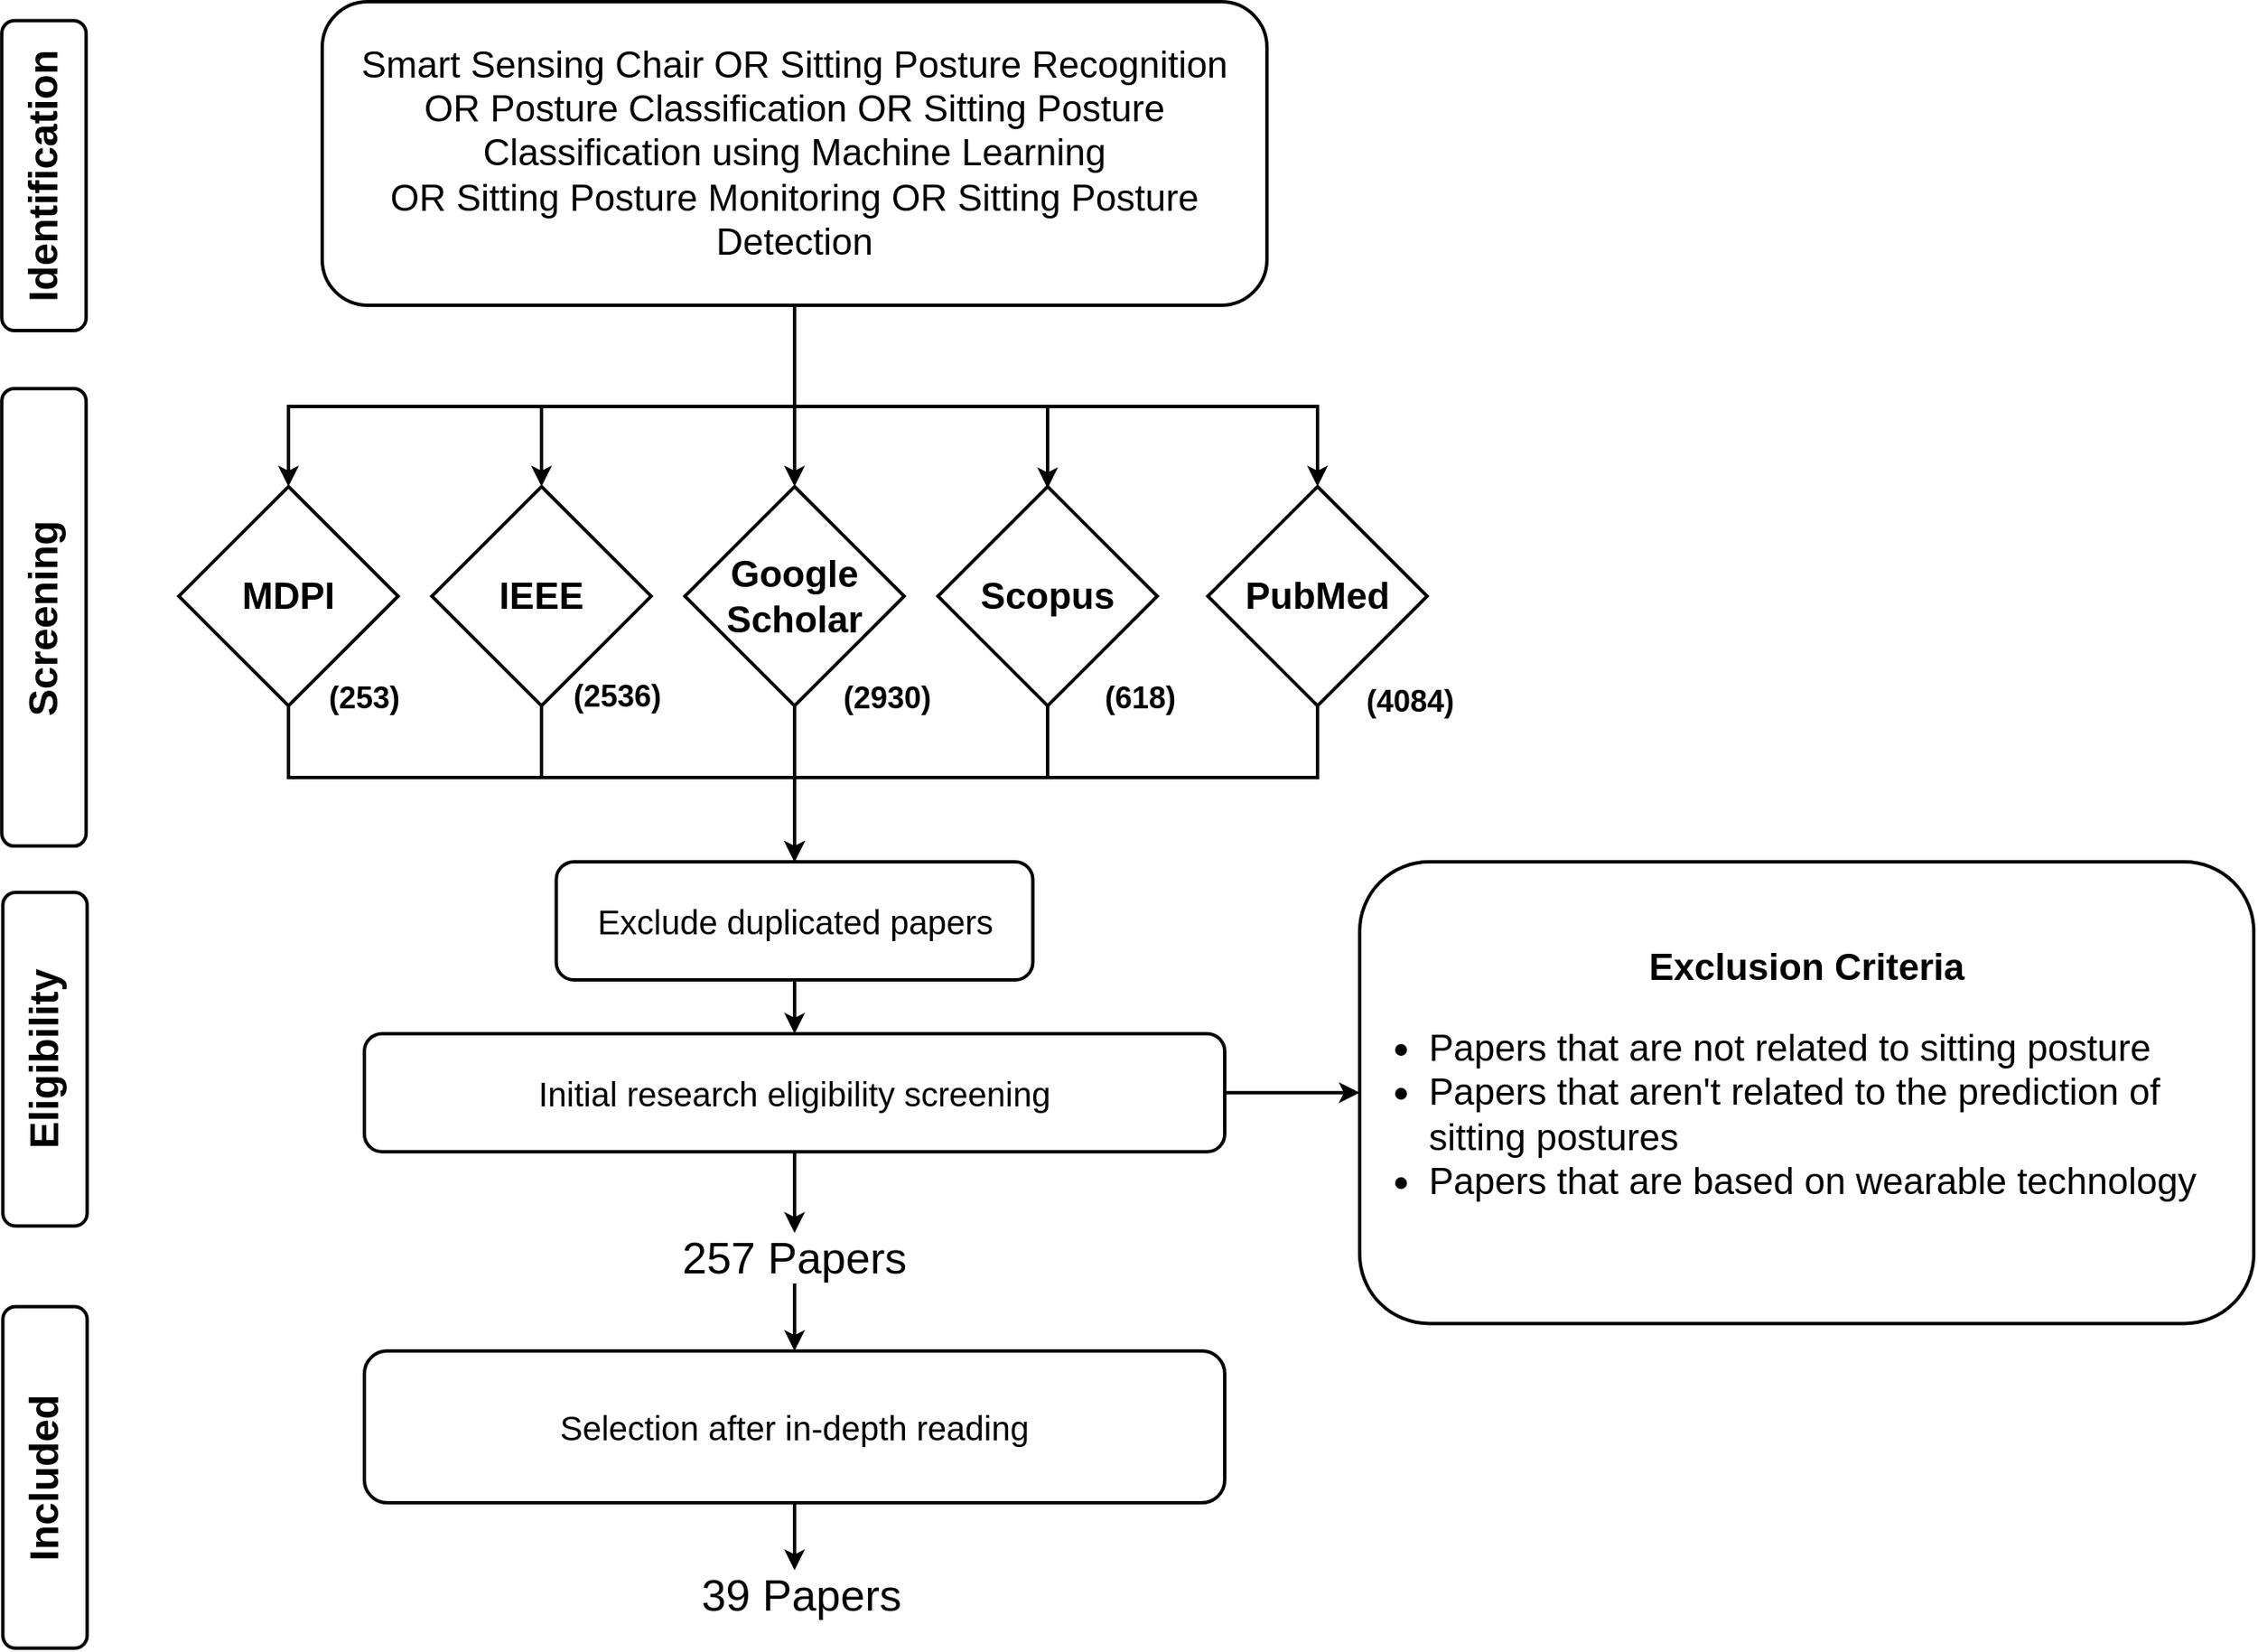 <mxfile version="24.3.0" type="device">
  <diagram name="Page-1" id="h7Py_JcBXn8D_wsGuNnk">
    <mxGraphModel dx="2390" dy="1297" grid="1" gridSize="10" guides="1" tooltips="1" connect="1" arrows="1" fold="1" page="1" pageScale="1" pageWidth="850" pageHeight="1100" math="0" shadow="0">
      <root>
        <mxCell id="0" />
        <mxCell id="1" parent="0" />
        <mxCell id="K94llgApoKq9Pl8ovA2T-1" value="&lt;font style=&quot;font-size: 24px;&quot;&gt;Identification&lt;/font&gt;" style="rounded=1;whiteSpace=wrap;html=1;rotation=-90;fontStyle=1;strokeWidth=2;" parent="1" vertex="1">
          <mxGeometry x="88.19" y="88.12" width="183.75" height="50" as="geometry" />
        </mxCell>
        <mxCell id="K94llgApoKq9Pl8ovA2T-2" value="&lt;font style=&quot;font-size: 24px;&quot;&gt;Screening&lt;br&gt;&lt;/font&gt;" style="rounded=1;whiteSpace=wrap;html=1;rotation=-90;fontStyle=1;strokeWidth=2;" parent="1" vertex="1">
          <mxGeometry x="44.38" y="350" width="271.37" height="50" as="geometry" />
        </mxCell>
        <mxCell id="K94llgApoKq9Pl8ovA2T-3" value="&lt;font style=&quot;font-size: 24px;&quot;&gt;Included&lt;br&gt;&lt;/font&gt;" style="rounded=1;whiteSpace=wrap;html=1;rotation=-90;fontStyle=1;strokeWidth=2;" parent="1" vertex="1">
          <mxGeometry x="79.43" y="860" width="202.5" height="50" as="geometry" />
        </mxCell>
        <mxCell id="K94llgApoKq9Pl8ovA2T-8" style="edgeStyle=orthogonalEdgeStyle;rounded=0;orthogonalLoop=1;jettySize=auto;html=1;entryX=0.5;entryY=0;entryDx=0;entryDy=0;strokeWidth=2;" parent="1" source="K94llgApoKq9Pl8ovA2T-4" target="K94llgApoKq9Pl8ovA2T-5" edge="1">
          <mxGeometry relative="1" as="geometry">
            <Array as="points">
              <mxPoint x="625" y="250" />
              <mxPoint x="325" y="250" />
            </Array>
          </mxGeometry>
        </mxCell>
        <mxCell id="K94llgApoKq9Pl8ovA2T-9" style="edgeStyle=orthogonalEdgeStyle;rounded=0;orthogonalLoop=1;jettySize=auto;html=1;exitX=0.5;exitY=1;exitDx=0;exitDy=0;entryX=0.5;entryY=0;entryDx=0;entryDy=0;strokeWidth=2;" parent="1" source="K94llgApoKq9Pl8ovA2T-4" target="K94llgApoKq9Pl8ovA2T-6" edge="1">
          <mxGeometry relative="1" as="geometry">
            <Array as="points">
              <mxPoint x="625" y="250" />
              <mxPoint x="475" y="250" />
            </Array>
          </mxGeometry>
        </mxCell>
        <mxCell id="WZ3wqN5Vv8BoU-fb6V7b-3" style="edgeStyle=orthogonalEdgeStyle;rounded=0;orthogonalLoop=1;jettySize=auto;html=1;entryX=0.5;entryY=0;entryDx=0;entryDy=0;strokeWidth=2;" parent="1" edge="1">
          <mxGeometry relative="1" as="geometry">
            <mxPoint x="480" y="250" as="sourcePoint" />
            <mxPoint x="775" y="298.5" as="targetPoint" />
            <Array as="points">
              <mxPoint x="475" y="250" />
              <mxPoint x="775" y="250" />
            </Array>
          </mxGeometry>
        </mxCell>
        <mxCell id="K94llgApoKq9Pl8ovA2T-4" value="&lt;div style=&quot;font-size: 22px;&quot;&gt;&lt;font style=&quot;font-size: 22px;&quot;&gt;Smart Sensing Chair&lt;span style=&quot;background-color: initial; font-size: 22px;&quot;&gt;&lt;span style=&quot;white-space: pre; font-size: 22px;&quot;&gt;&amp;nbsp;OR &lt;/span&gt;&lt;/span&gt;&lt;span style=&quot;background-color: initial; font-size: 22px;&quot;&gt;Sitting Posture Recognition&lt;/span&gt;&lt;/font&gt;&lt;/div&gt;&lt;div style=&quot;font-size: 22px;&quot;&gt;&lt;font style=&quot;font-size: 22px;&quot;&gt;OR Posture Classification OR&amp;nbsp;&lt;span style=&quot;background-color: initial; font-size: 22px;&quot;&gt;Sitting Posture Classification using Machine Learning&lt;/span&gt;&lt;/font&gt;&lt;/div&gt;&lt;div style=&quot;font-size: 22px;&quot;&gt;&lt;font style=&quot;font-size: 22px;&quot;&gt;OR Sitting Posture Monitoring OR &lt;span style=&quot;background-color: initial; font-size: 22px;&quot;&gt;Sitting Posture Detection&lt;/span&gt;&lt;/font&gt;&lt;/div&gt;" style="rounded=1;whiteSpace=wrap;html=1;fontSize=22;fontStyle=0;verticalAlign=middle;strokeWidth=2;" parent="1" vertex="1">
          <mxGeometry x="345" y="10" width="560" height="180" as="geometry" />
        </mxCell>
        <mxCell id="YpAT6CbHE-TSECT_Fsuf-14" style="edgeStyle=orthogonalEdgeStyle;rounded=0;orthogonalLoop=1;jettySize=auto;html=1;entryX=0.5;entryY=0;entryDx=0;entryDy=0;strokeWidth=2;" edge="1" parent="1" source="K94llgApoKq9Pl8ovA2T-5" target="K94llgApoKq9Pl8ovA2T-11">
          <mxGeometry relative="1" as="geometry">
            <Array as="points">
              <mxPoint x="325" y="470" />
              <mxPoint x="625" y="470" />
            </Array>
          </mxGeometry>
        </mxCell>
        <mxCell id="K94llgApoKq9Pl8ovA2T-5" value="&lt;span style=&quot;font-size: 22px;&quot;&gt;&lt;font style=&quot;font-size: 22px;&quot;&gt;MDPI&lt;/font&gt;&lt;/span&gt;" style="rhombus;whiteSpace=wrap;html=1;fontStyle=1;fontSize=22;strokeWidth=2;" parent="1" vertex="1">
          <mxGeometry x="260" y="297.5" width="130" height="130" as="geometry" />
        </mxCell>
        <mxCell id="K94llgApoKq9Pl8ovA2T-6" value="&lt;span style=&quot;font-size: 22px;&quot;&gt;&lt;font style=&quot;font-size: 22px;&quot;&gt;IEEE&lt;/font&gt;&lt;/span&gt;" style="rhombus;whiteSpace=wrap;html=1;fontStyle=1;fontSize=22;strokeWidth=2;" parent="1" vertex="1">
          <mxGeometry x="410" y="297.5" width="130" height="130" as="geometry" />
        </mxCell>
        <mxCell id="YpAT6CbHE-TSECT_Fsuf-13" style="edgeStyle=orthogonalEdgeStyle;rounded=0;orthogonalLoop=1;jettySize=auto;html=1;entryX=0.5;entryY=0;entryDx=0;entryDy=0;strokeWidth=2;" edge="1" parent="1" source="K94llgApoKq9Pl8ovA2T-7" target="K94llgApoKq9Pl8ovA2T-11">
          <mxGeometry relative="1" as="geometry" />
        </mxCell>
        <mxCell id="K94llgApoKq9Pl8ovA2T-7" value="&lt;span style=&quot;font-size: 22px;&quot;&gt;&lt;font style=&quot;font-size: 22px;&quot;&gt;Google Scholar&lt;/font&gt;&lt;/span&gt;" style="rhombus;whiteSpace=wrap;html=1;fontStyle=1;fontSize=22;strokeWidth=2;" parent="1" vertex="1">
          <mxGeometry x="560" y="297.5" width="130" height="130" as="geometry" />
        </mxCell>
        <mxCell id="K94llgApoKq9Pl8ovA2T-19" style="edgeStyle=orthogonalEdgeStyle;rounded=0;orthogonalLoop=1;jettySize=auto;html=1;entryX=0.5;entryY=0;entryDx=0;entryDy=0;strokeWidth=2;" parent="1" source="K94llgApoKq9Pl8ovA2T-11" target="K94llgApoKq9Pl8ovA2T-18" edge="1">
          <mxGeometry relative="1" as="geometry" />
        </mxCell>
        <mxCell id="K94llgApoKq9Pl8ovA2T-11" value="&lt;font style=&quot;font-size: 20px;&quot;&gt;Exclude duplicated papers&lt;/font&gt;" style="rounded=1;whiteSpace=wrap;html=1;fontSize=20;strokeWidth=2;" parent="1" vertex="1">
          <mxGeometry x="483.75" y="520" width="282.5" height="70" as="geometry" />
        </mxCell>
        <mxCell id="K94llgApoKq9Pl8ovA2T-27" style="edgeStyle=orthogonalEdgeStyle;rounded=0;orthogonalLoop=1;jettySize=auto;html=1;entryX=0.5;entryY=0;entryDx=0;entryDy=0;strokeWidth=2;" parent="1" source="K94llgApoKq9Pl8ovA2T-12" target="K94llgApoKq9Pl8ovA2T-26" edge="1">
          <mxGeometry relative="1" as="geometry" />
        </mxCell>
        <mxCell id="K94llgApoKq9Pl8ovA2T-12" value="&lt;font style=&quot;font-size: 20px;&quot;&gt;Selection after in-depth reading&lt;/font&gt;" style="rounded=1;whiteSpace=wrap;html=1;fontSize=20;strokeWidth=2;" parent="1" vertex="1">
          <mxGeometry x="370" y="810" width="510" height="90" as="geometry" />
        </mxCell>
        <mxCell id="K94llgApoKq9Pl8ovA2T-23" style="edgeStyle=orthogonalEdgeStyle;rounded=0;orthogonalLoop=1;jettySize=auto;html=1;exitX=1;exitY=0.5;exitDx=0;exitDy=0;entryX=0;entryY=0.5;entryDx=0;entryDy=0;strokeWidth=2;" parent="1" source="K94llgApoKq9Pl8ovA2T-18" target="K94llgApoKq9Pl8ovA2T-21" edge="1">
          <mxGeometry relative="1" as="geometry" />
        </mxCell>
        <mxCell id="lcbLtV3YTHZiTuQNgbO_-5" style="edgeStyle=orthogonalEdgeStyle;rounded=0;orthogonalLoop=1;jettySize=auto;html=1;exitX=0.5;exitY=1;exitDx=0;exitDy=0;entryX=0.5;entryY=0;entryDx=0;entryDy=0;strokeWidth=2;" parent="1" source="K94llgApoKq9Pl8ovA2T-18" target="lcbLtV3YTHZiTuQNgbO_-4" edge="1">
          <mxGeometry relative="1" as="geometry" />
        </mxCell>
        <mxCell id="K94llgApoKq9Pl8ovA2T-18" value="&lt;font style=&quot;font-size: 20px;&quot;&gt;Initial research eligibility screening&lt;/font&gt;" style="rounded=1;whiteSpace=wrap;html=1;fontSize=20;strokeWidth=2;" parent="1" vertex="1">
          <mxGeometry x="370" y="621.88" width="510" height="70" as="geometry" />
        </mxCell>
        <mxCell id="K94llgApoKq9Pl8ovA2T-21" value="&lt;font style=&quot;font-size: 22px;&quot;&gt;&lt;b style=&quot;font-size: 22px;&quot;&gt;Exclusion Criteria&lt;br style=&quot;font-size: 22px;&quot;&gt;&lt;/b&gt;&lt;ul style=&quot;font-size: 22px;&quot;&gt;&lt;li style=&quot;text-align: left; font-size: 22px;&quot;&gt;&lt;font style=&quot;font-size: 22px;&quot;&gt;&lt;span style=&quot;background-color: initial; font-size: 22px;&quot;&gt;Papers that are not related to sitting posture&lt;br style=&quot;font-size: 22px;&quot;&gt;&lt;/span&gt;&lt;/font&gt;&lt;/li&gt;&lt;li style=&quot;text-align: left; font-size: 22px;&quot;&gt;&lt;span style=&quot;background-color: initial; font-size: 22px;&quot;&gt;Papers that aren&#39;t related to the prediction of sitting postures&lt;/span&gt;&lt;/li&gt;&lt;li style=&quot;text-align: left; font-size: 22px;&quot;&gt;&lt;font style=&quot;font-size: 22px;&quot;&gt;&lt;span style=&quot;background-color: initial; font-size: 22px;&quot;&gt;Papers that are based on wearable technology&lt;/span&gt;&lt;/font&gt;&lt;/li&gt;&lt;/ul&gt;&lt;/font&gt;" style="rounded=1;whiteSpace=wrap;html=1;align=center;fontSize=22;strokeWidth=2;" parent="1" vertex="1">
          <mxGeometry x="960" y="520" width="530" height="273.75" as="geometry" />
        </mxCell>
        <mxCell id="K94llgApoKq9Pl8ovA2T-26" value="&lt;font style=&quot;font-size: 26px;&quot;&gt;&amp;nbsp;39 Papers&lt;/font&gt;" style="text;html=1;strokeColor=none;fillColor=none;align=center;verticalAlign=middle;whiteSpace=wrap;rounded=0;strokeWidth=2;" parent="1" vertex="1">
          <mxGeometry x="527.5" y="940" width="195" height="30" as="geometry" />
        </mxCell>
        <mxCell id="lcbLtV3YTHZiTuQNgbO_-1" value="&lt;font size=&quot;1&quot; style=&quot;&quot;&gt;&lt;b style=&quot;font-size: 18px;&quot;&gt;(253)&lt;/b&gt;&lt;/font&gt;" style="text;html=1;strokeColor=none;fillColor=none;align=center;verticalAlign=middle;whiteSpace=wrap;rounded=0;strokeWidth=2;" parent="1" vertex="1">
          <mxGeometry x="340" y="407.5" width="60" height="30" as="geometry" />
        </mxCell>
        <mxCell id="lcbLtV3YTHZiTuQNgbO_-2" value="&lt;font size=&quot;1&quot; style=&quot;&quot;&gt;&lt;b style=&quot;font-size: 18px;&quot;&gt;(2536)&lt;/b&gt;&lt;/font&gt;" style="text;html=1;strokeColor=none;fillColor=none;align=center;verticalAlign=middle;whiteSpace=wrap;rounded=0;strokeWidth=2;" parent="1" vertex="1">
          <mxGeometry x="490" y="406.5" width="60" height="30" as="geometry" />
        </mxCell>
        <mxCell id="lcbLtV3YTHZiTuQNgbO_-3" value="&lt;font size=&quot;1&quot; style=&quot;&quot;&gt;&lt;b style=&quot;font-size: 18px;&quot;&gt;(2930)&lt;/b&gt;&lt;/font&gt;" style="text;html=1;strokeColor=none;fillColor=none;align=center;verticalAlign=middle;whiteSpace=wrap;rounded=0;strokeWidth=2;" parent="1" vertex="1">
          <mxGeometry x="650" y="407.5" width="60" height="30" as="geometry" />
        </mxCell>
        <mxCell id="lcbLtV3YTHZiTuQNgbO_-6" style="edgeStyle=orthogonalEdgeStyle;rounded=0;orthogonalLoop=1;jettySize=auto;html=1;exitX=0.5;exitY=1;exitDx=0;exitDy=0;entryX=0.5;entryY=0;entryDx=0;entryDy=0;strokeWidth=2;" parent="1" source="lcbLtV3YTHZiTuQNgbO_-4" target="K94llgApoKq9Pl8ovA2T-12" edge="1">
          <mxGeometry relative="1" as="geometry" />
        </mxCell>
        <mxCell id="lcbLtV3YTHZiTuQNgbO_-4" value="&lt;font style=&quot;font-size: 26px;&quot;&gt;257 Papers&lt;/font&gt;" style="text;html=1;strokeColor=none;fillColor=none;align=center;verticalAlign=middle;whiteSpace=wrap;rounded=0;strokeWidth=2;" parent="1" vertex="1">
          <mxGeometry x="550" y="740" width="150" height="30" as="geometry" />
        </mxCell>
        <mxCell id="lcbLtV3YTHZiTuQNgbO_-7" value="&lt;font style=&quot;font-size: 24px;&quot;&gt;Eligibility&lt;br&gt;&lt;/font&gt;" style="rounded=1;whiteSpace=wrap;html=1;rotation=-90;fontStyle=1;strokeWidth=2;" parent="1" vertex="1">
          <mxGeometry x="81.82" y="612.03" width="197.73" height="50" as="geometry" />
        </mxCell>
        <mxCell id="WZ3wqN5Vv8BoU-fb6V7b-1" value="&lt;span style=&quot;font-size: 22px;&quot;&gt;&lt;font style=&quot;font-size: 22px;&quot;&gt;Scopus&lt;/font&gt;&lt;/span&gt;" style="rhombus;whiteSpace=wrap;html=1;fontStyle=1;fontSize=22;strokeWidth=2;" parent="1" vertex="1">
          <mxGeometry x="710" y="297.5" width="130" height="130" as="geometry" />
        </mxCell>
        <mxCell id="WZ3wqN5Vv8BoU-fb6V7b-5" value="&lt;font size=&quot;1&quot; style=&quot;&quot;&gt;&lt;b style=&quot;font-size: 18px;&quot;&gt;(618)&lt;/b&gt;&lt;/font&gt;" style="text;html=1;strokeColor=none;fillColor=none;align=center;verticalAlign=middle;whiteSpace=wrap;rounded=0;strokeWidth=2;" parent="1" vertex="1">
          <mxGeometry x="800" y="407.5" width="60" height="30" as="geometry" />
        </mxCell>
        <mxCell id="YpAT6CbHE-TSECT_Fsuf-16" style="edgeStyle=orthogonalEdgeStyle;rounded=0;orthogonalLoop=1;jettySize=auto;html=1;entryX=0.5;entryY=0;entryDx=0;entryDy=0;strokeWidth=2;" edge="1" parent="1" source="YpAT6CbHE-TSECT_Fsuf-1" target="K94llgApoKq9Pl8ovA2T-11">
          <mxGeometry relative="1" as="geometry">
            <Array as="points">
              <mxPoint x="935" y="470" />
              <mxPoint x="625" y="470" />
            </Array>
          </mxGeometry>
        </mxCell>
        <mxCell id="YpAT6CbHE-TSECT_Fsuf-1" value="&lt;span style=&quot;font-size: 22px;&quot;&gt;&lt;font style=&quot;font-size: 22px;&quot;&gt;PubMed&lt;/font&gt;&lt;/span&gt;" style="rhombus;whiteSpace=wrap;html=1;fontStyle=1;fontSize=22;strokeWidth=2;" vertex="1" parent="1">
          <mxGeometry x="870" y="297.5" width="130" height="130" as="geometry" />
        </mxCell>
        <mxCell id="YpAT6CbHE-TSECT_Fsuf-3" value="" style="endArrow=classic;html=1;rounded=0;entryX=0.5;entryY=0;entryDx=0;entryDy=0;strokeWidth=2;" edge="1" parent="1" target="YpAT6CbHE-TSECT_Fsuf-1">
          <mxGeometry width="50" height="50" relative="1" as="geometry">
            <mxPoint x="770" y="250" as="sourcePoint" />
            <mxPoint x="930" y="380" as="targetPoint" />
            <Array as="points">
              <mxPoint x="935" y="250" />
            </Array>
          </mxGeometry>
        </mxCell>
        <mxCell id="YpAT6CbHE-TSECT_Fsuf-8" value="&lt;b style=&quot;font-size: 18px;&quot;&gt;(&lt;/b&gt;&lt;span style=&quot;font-size: 18px;&quot;&gt;&lt;b&gt;4084&lt;/b&gt;&lt;/span&gt;&lt;b style=&quot;font-size: 18px;&quot;&gt;)&lt;/b&gt;" style="text;html=1;strokeColor=none;fillColor=none;align=center;verticalAlign=middle;whiteSpace=wrap;rounded=0;strokeWidth=2;" vertex="1" parent="1">
          <mxGeometry x="960" y="409.5" width="60" height="30" as="geometry" />
        </mxCell>
        <mxCell id="YpAT6CbHE-TSECT_Fsuf-15" value="" style="endArrow=none;html=1;rounded=0;entryX=0.5;entryY=1;entryDx=0;entryDy=0;strokeWidth=2;" edge="1" parent="1" target="K94llgApoKq9Pl8ovA2T-6">
          <mxGeometry width="50" height="50" relative="1" as="geometry">
            <mxPoint x="475" y="470" as="sourcePoint" />
            <mxPoint x="620" y="430" as="targetPoint" />
          </mxGeometry>
        </mxCell>
        <mxCell id="YpAT6CbHE-TSECT_Fsuf-17" value="" style="endArrow=none;html=1;rounded=0;entryX=0.5;entryY=1;entryDx=0;entryDy=0;strokeWidth=2;" edge="1" parent="1" target="WZ3wqN5Vv8BoU-fb6V7b-1">
          <mxGeometry width="50" height="50" relative="1" as="geometry">
            <mxPoint x="775" y="470" as="sourcePoint" />
            <mxPoint x="770" y="420" as="targetPoint" />
          </mxGeometry>
        </mxCell>
        <mxCell id="YpAT6CbHE-TSECT_Fsuf-18" value="" style="endArrow=classic;html=1;rounded=0;entryX=0.5;entryY=0;entryDx=0;entryDy=0;strokeWidth=2;" edge="1" parent="1" target="K94llgApoKq9Pl8ovA2T-7">
          <mxGeometry width="50" height="50" relative="1" as="geometry">
            <mxPoint x="625" y="250" as="sourcePoint" />
            <mxPoint x="730" y="440" as="targetPoint" />
          </mxGeometry>
        </mxCell>
      </root>
    </mxGraphModel>
  </diagram>
</mxfile>
